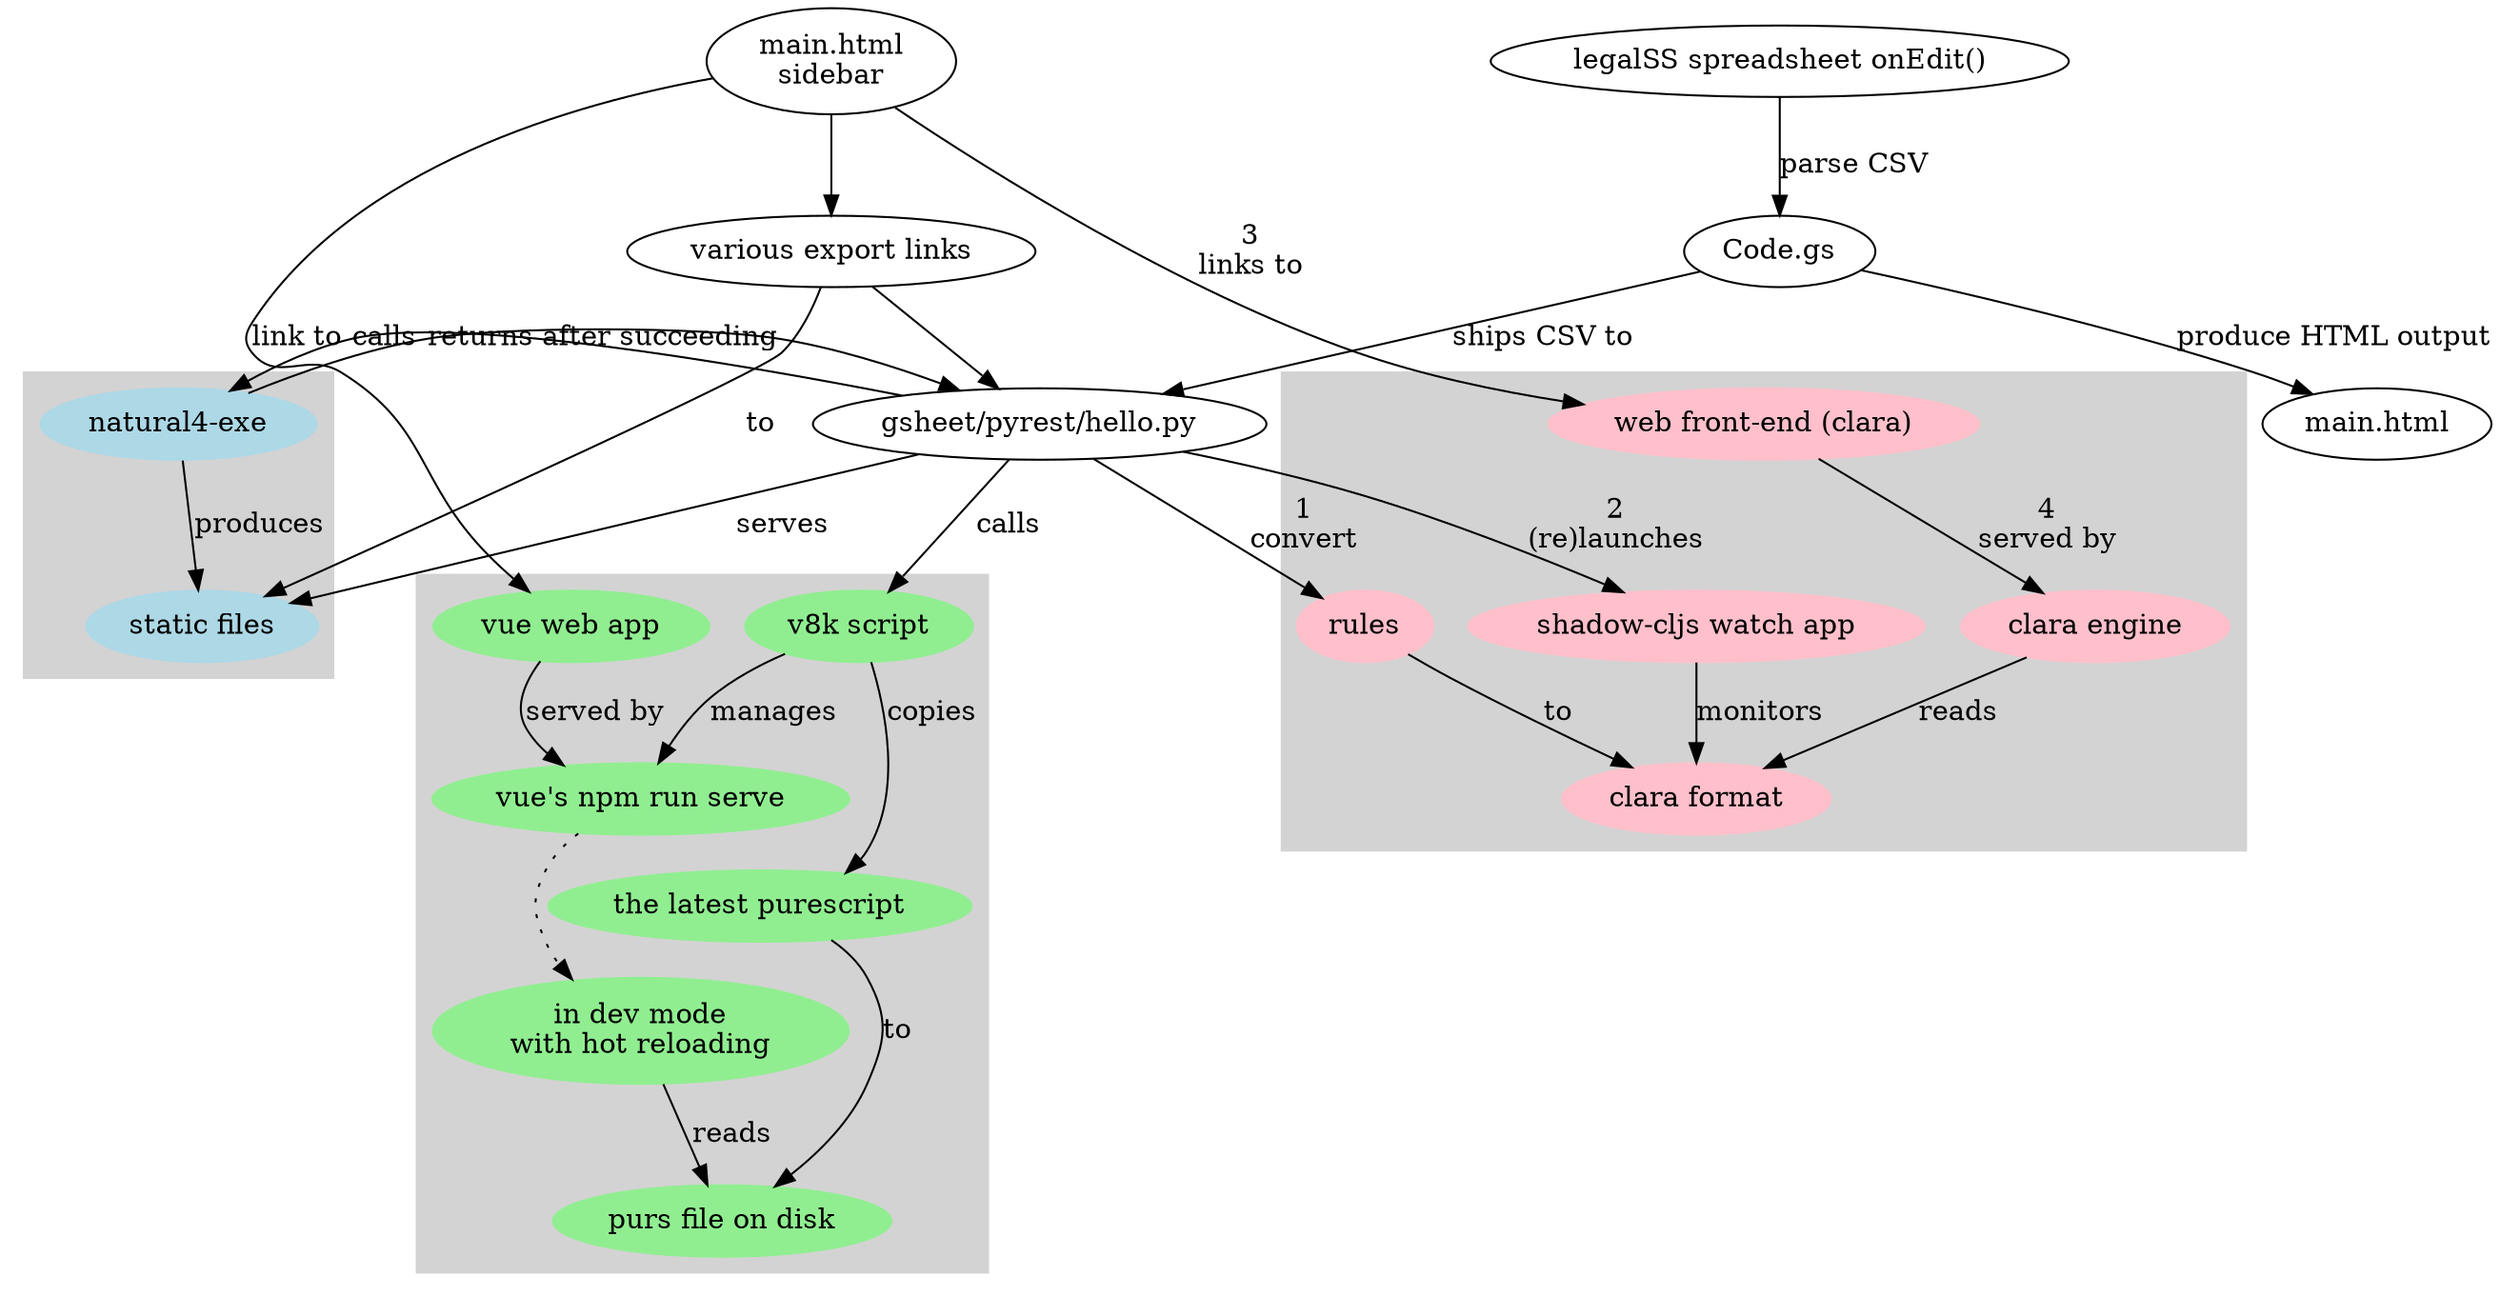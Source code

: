 digraph {
  "legalSS spreadsheet onEdit()" -> "Code.gs" [label="parse CSV"];
  "Code.gs" -> "gsheet/pyrest/hello.py" [label="ships CSV to"];
  "Code.gs" -> "main.html" [label="produce HTML output"];
  "main.html\nsidebar" -> "various export links";
  "various export links" -> "gsheet/pyrest/hello.py";

  subgraph cluster_natural4 {
   style=filled;
   color=lightgrey;
   node [style=filled,color=lightblue];
   "static files";
   "natural4-exe";
  }
  "gsheet/pyrest/hello.py" -> "static files" [label="serves"];
  "various export links" -> "static files" [label="to"];
  "natural4-exe" -> "static files" [label="produces"];
  "gsheet/pyrest/hello.py" -> "natural4-exe" [label="calls"];
  "natural4-exe" -> "gsheet/pyrest/hello.py" [label="returns after succeeding"];

  subgraph cluster_vue {
   style=filled;
   color=lightgrey;
   node [style=filled,color=lightgreen];
  "vue web app";
  "v8k script";
  "vue's npm run serve";
  "in dev mode\nwith hot reloading";
  "the latest purescript";
  "purs file on disk";
  }
  "vue web app" -> "vue's npm run serve" [label="served by"];
  "v8k script" -> "vue's npm run serve" [label="manages"];
  "v8k script" -> "the latest purescript" [label="copies"];
  "the latest purescript" -> "purs file on disk" [label="to"];
  "vue's npm run serve" -> "in dev mode\nwith hot reloading" [style="dotted"];
  "in dev mode\nwith hot reloading" -> "purs file on disk" [label="reads"];
  "gsheet/pyrest/hello.py" -> "v8k script" [label="calls"];
  "main.html\nsidebar" -> "vue web app" [label="link to"];

  subgraph cluster_new {
   style=filled;
   color=lightgrey;
   node [style=filled,color=pink];
   "rules";
   "rules" -> "clara format" [label="to"];
   "shadow-cljs watch app";
   "shadow-cljs watch app" -> "clara format" [label="monitors"];
   "clara engine";
   "clara engine" -> "clara format" [label="reads"];
   "web front-end (clara)" -> "clara engine" [label="4\nserved by"];
  }
  "gsheet/pyrest/hello.py" -> "rules" [label="1\nconvert"];
  "gsheet/pyrest/hello.py" -> "shadow-cljs watch app" [label="2\n(re)launches"];
  "main.html\nsidebar" -> "web front-end (clara)" [label="3\nlinks to"];
}
  